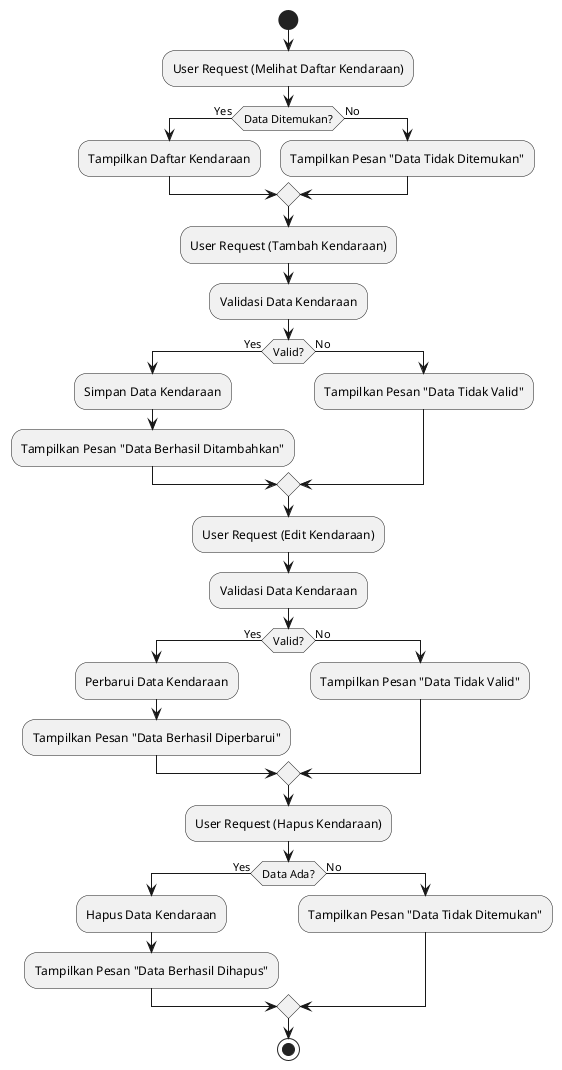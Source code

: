 @startuml
start
:User Request (Melihat Daftar Kendaraan);
if (Data Ditemukan?) then (Yes)
    :Tampilkan Daftar Kendaraan;
else (No)
    :Tampilkan Pesan "Data Tidak Ditemukan";
endif

:User Request (Tambah Kendaraan);
:Validasi Data Kendaraan;
if (Valid?) then (Yes)
    :Simpan Data Kendaraan;
    :Tampilkan Pesan "Data Berhasil Ditambahkan";
else (No)
    :Tampilkan Pesan "Data Tidak Valid";
endif

:User Request (Edit Kendaraan);
:Validasi Data Kendaraan;
if (Valid?) then (Yes)
    :Perbarui Data Kendaraan;
    :Tampilkan Pesan "Data Berhasil Diperbarui";
else (No)
    :Tampilkan Pesan "Data Tidak Valid";
endif

:User Request (Hapus Kendaraan);
if (Data Ada?) then (Yes)
    :Hapus Data Kendaraan;
    :Tampilkan Pesan "Data Berhasil Dihapus";
else (No)
    :Tampilkan Pesan "Data Tidak Ditemukan";
endif

stop
@enduml
